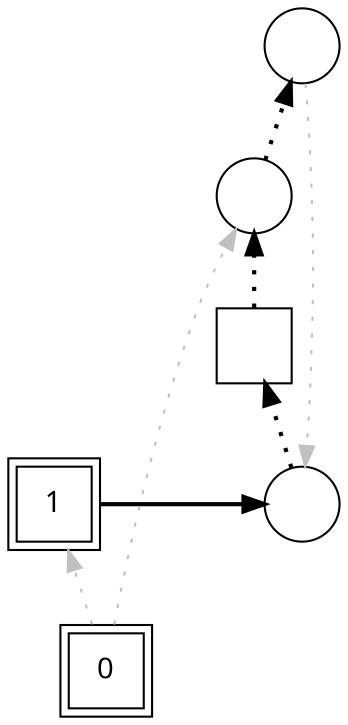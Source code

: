 digraph G {
rankdir = BT;
Node [ fontname="Apple Symbols"];
Player		[ label="1" shape=square peripheries=2];
Ground		[ label="0" shape=square peripheries=2];
Sausage0		[ label="" shape=circle];
Sausage1		[ label="" shape=circle];
Island		[ label="" shape=square];
Sausage2		[ label="" shape=circle];
{rank=same; Player,Sausage0};
	"Ground" -> "Player" [style=dotted color="gray"];
	"Player" -> "Sausage0" [constraint=false  penwidth=2];
	"Sausage1" -> "Sausage0" [style=dotted color="gray"];
	"Sausage0" -> "Island" [style=dotted  penwidth=2];
	"Sausage2" -> "Sausage1" [style=dotted  penwidth=2];
	"Island" -> "Sausage2" [style=dotted  penwidth=2];
	"Ground" -> "Sausage2" [style=dotted color="gray"];
}
